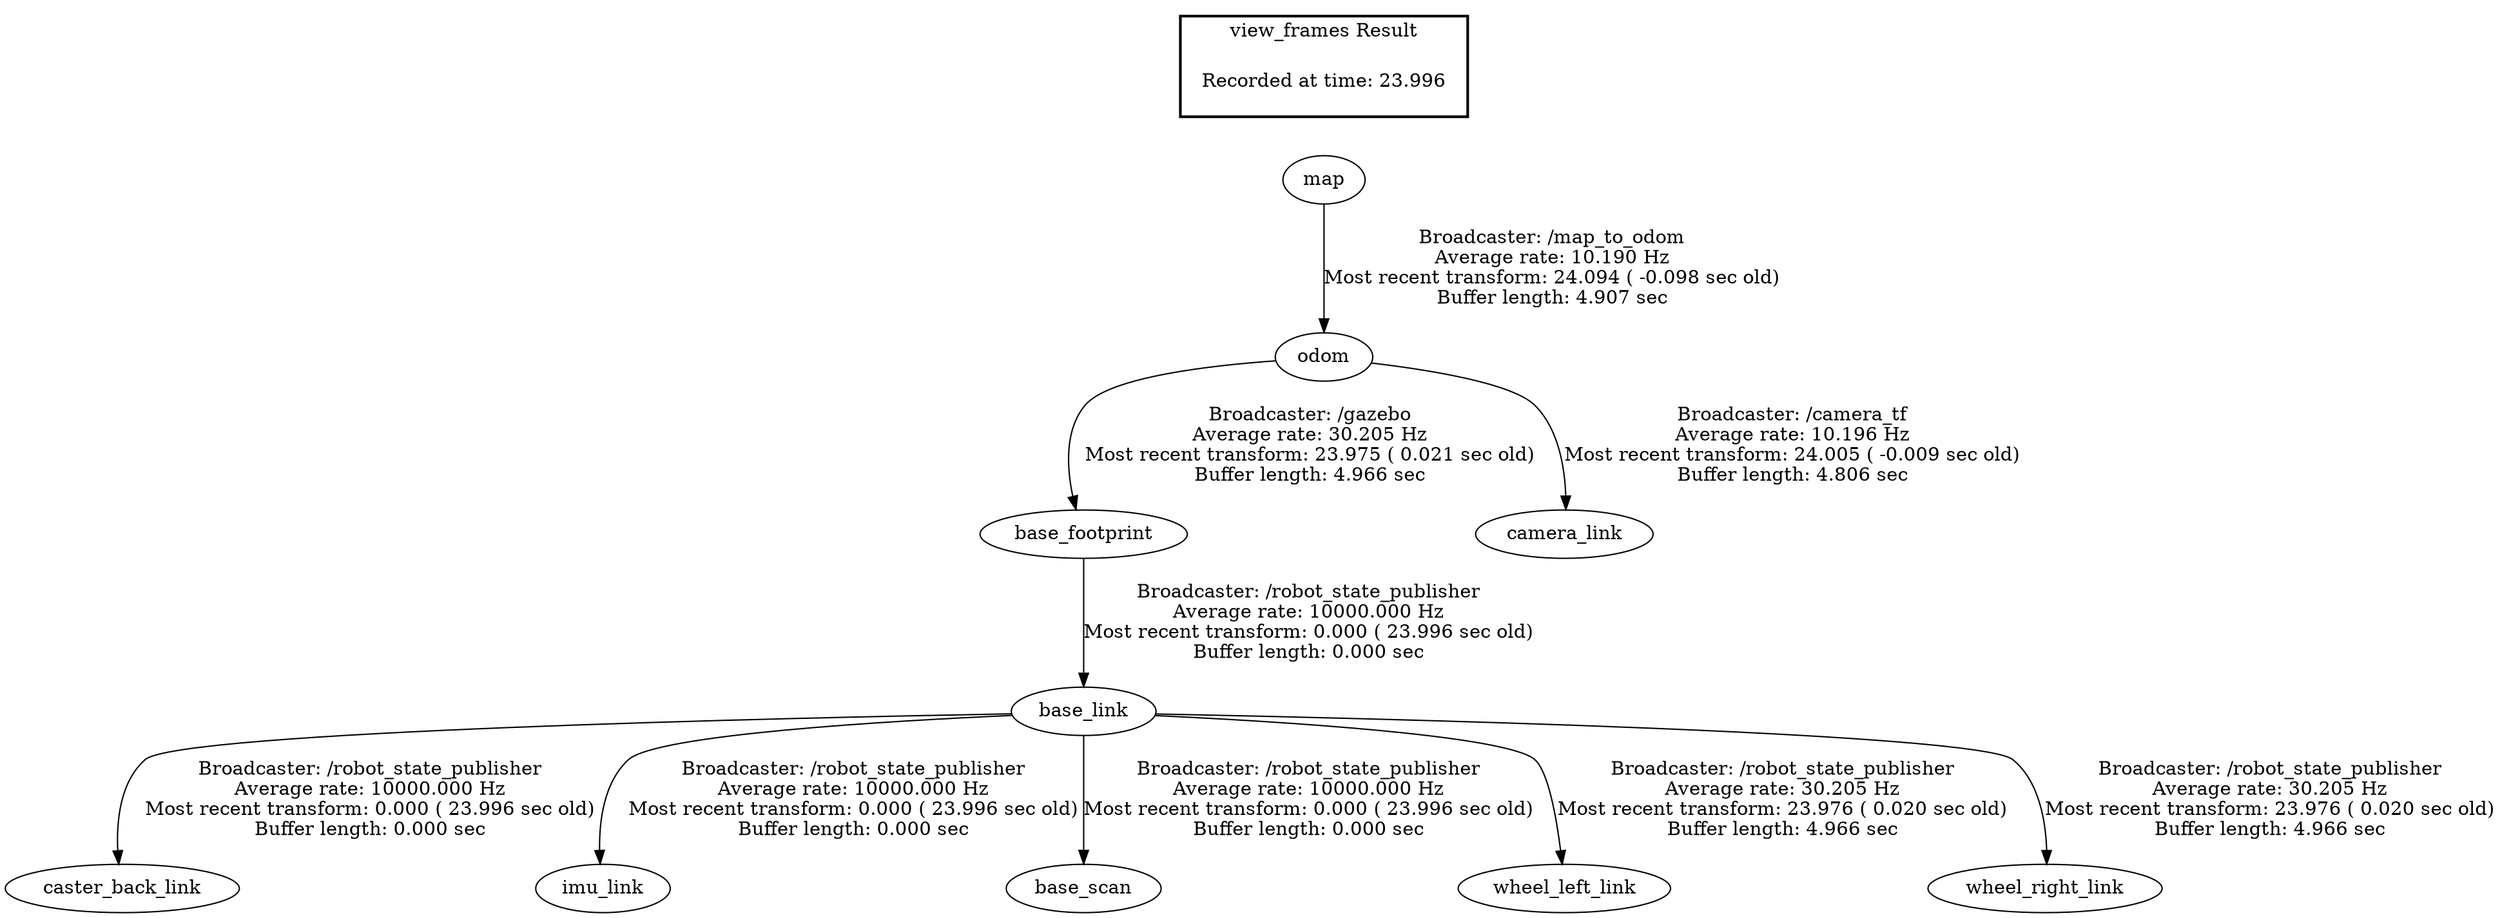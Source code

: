 digraph G {
"base_footprint" -> "base_link"[label="Broadcaster: /robot_state_publisher\nAverage rate: 10000.000 Hz\nMost recent transform: 0.000 ( 23.996 sec old)\nBuffer length: 0.000 sec\n"];
"odom" -> "base_footprint"[label="Broadcaster: /gazebo\nAverage rate: 30.205 Hz\nMost recent transform: 23.975 ( 0.021 sec old)\nBuffer length: 4.966 sec\n"];
"base_link" -> "caster_back_link"[label="Broadcaster: /robot_state_publisher\nAverage rate: 10000.000 Hz\nMost recent transform: 0.000 ( 23.996 sec old)\nBuffer length: 0.000 sec\n"];
"base_link" -> "imu_link"[label="Broadcaster: /robot_state_publisher\nAverage rate: 10000.000 Hz\nMost recent transform: 0.000 ( 23.996 sec old)\nBuffer length: 0.000 sec\n"];
"base_link" -> "base_scan"[label="Broadcaster: /robot_state_publisher\nAverage rate: 10000.000 Hz\nMost recent transform: 0.000 ( 23.996 sec old)\nBuffer length: 0.000 sec\n"];
"map" -> "odom"[label="Broadcaster: /map_to_odom\nAverage rate: 10.190 Hz\nMost recent transform: 24.094 ( -0.098 sec old)\nBuffer length: 4.907 sec\n"];
"base_link" -> "wheel_left_link"[label="Broadcaster: /robot_state_publisher\nAverage rate: 30.205 Hz\nMost recent transform: 23.976 ( 0.020 sec old)\nBuffer length: 4.966 sec\n"];
"base_link" -> "wheel_right_link"[label="Broadcaster: /robot_state_publisher\nAverage rate: 30.205 Hz\nMost recent transform: 23.976 ( 0.020 sec old)\nBuffer length: 4.966 sec\n"];
"odom" -> "camera_link"[label="Broadcaster: /camera_tf\nAverage rate: 10.196 Hz\nMost recent transform: 24.005 ( -0.009 sec old)\nBuffer length: 4.806 sec\n"];
edge [style=invis];
 subgraph cluster_legend { style=bold; color=black; label ="view_frames Result";
"Recorded at time: 23.996"[ shape=plaintext ] ;
 }->"map";
}